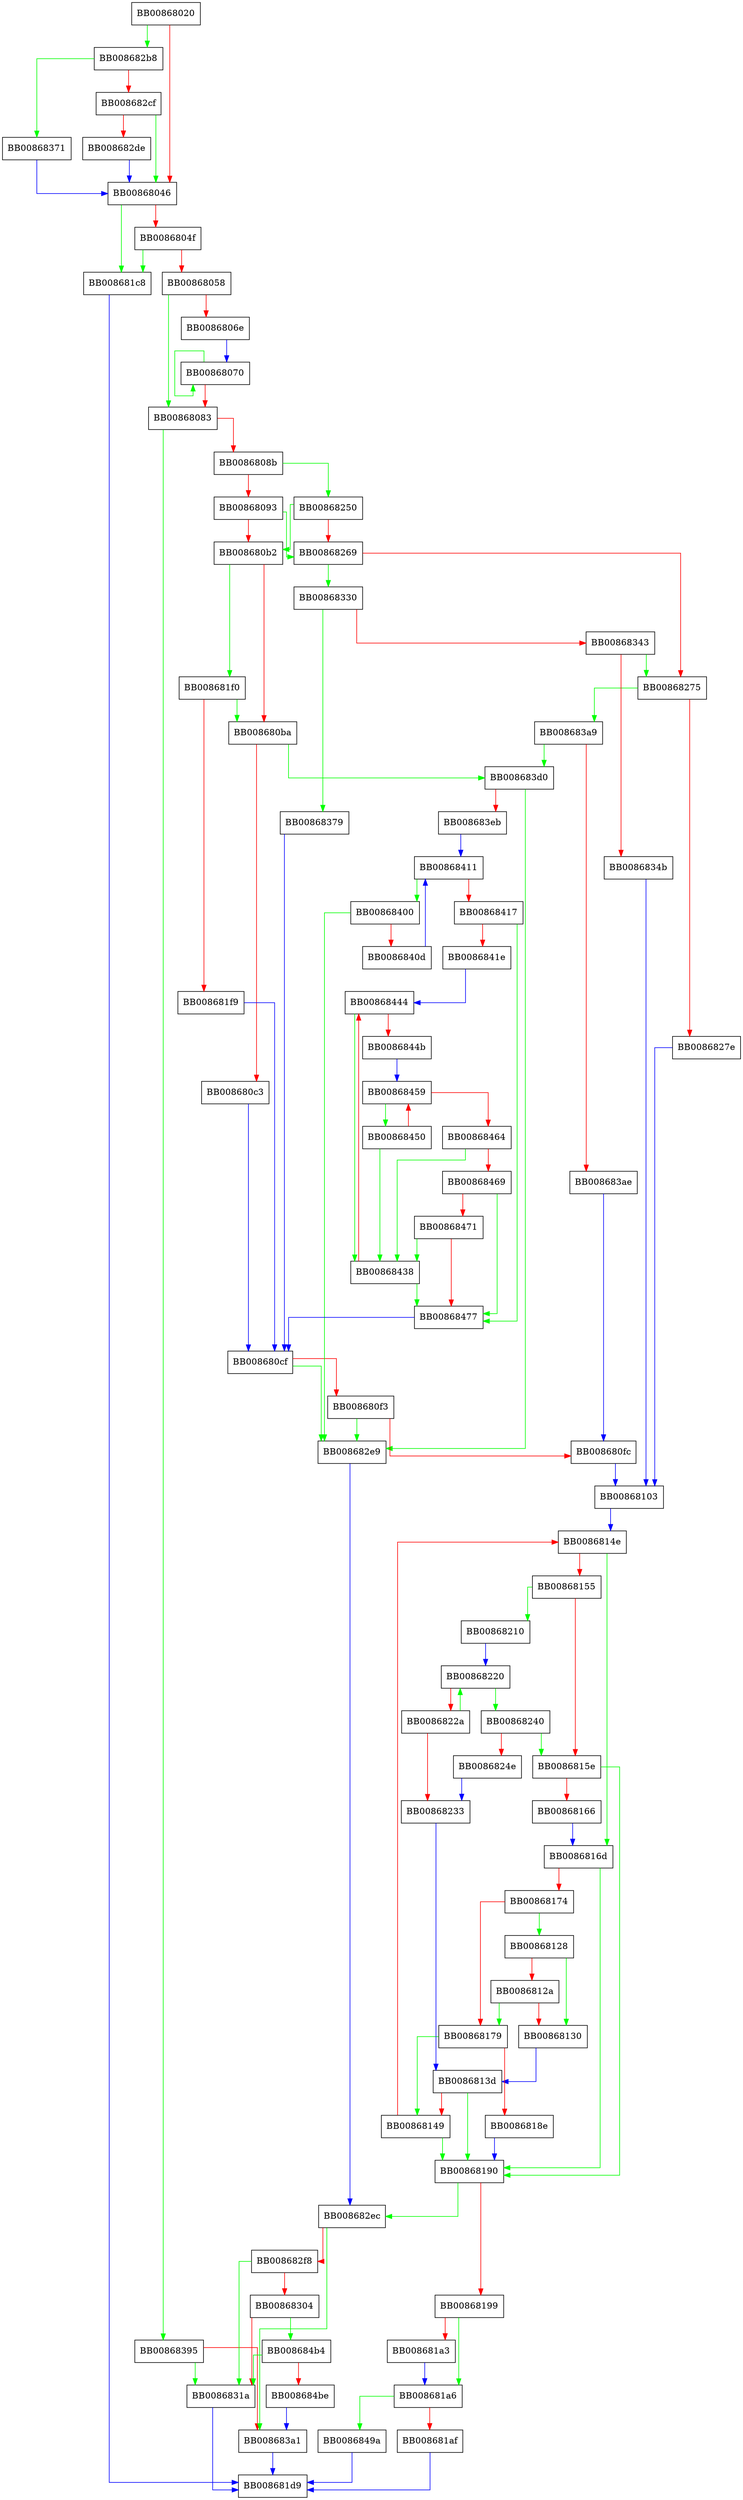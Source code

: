 digraph ____strtoull_l_internal {
  node [shape="box"];
  graph [splines=ortho];
  BB00868020 -> BB008682b8 [color="green"];
  BB00868020 -> BB00868046 [color="red"];
  BB00868046 -> BB008681c8 [color="green"];
  BB00868046 -> BB0086804f [color="red"];
  BB0086804f -> BB008681c8 [color="green"];
  BB0086804f -> BB00868058 [color="red"];
  BB00868058 -> BB00868083 [color="green"];
  BB00868058 -> BB0086806e [color="red"];
  BB0086806e -> BB00868070 [color="blue"];
  BB00868070 -> BB00868070 [color="green"];
  BB00868070 -> BB00868083 [color="red"];
  BB00868083 -> BB00868395 [color="green"];
  BB00868083 -> BB0086808b [color="red"];
  BB0086808b -> BB00868250 [color="green"];
  BB0086808b -> BB00868093 [color="red"];
  BB00868093 -> BB00868269 [color="green"];
  BB00868093 -> BB008680b2 [color="red"];
  BB008680b2 -> BB008681f0 [color="green"];
  BB008680b2 -> BB008680ba [color="red"];
  BB008680ba -> BB008683d0 [color="green"];
  BB008680ba -> BB008680c3 [color="red"];
  BB008680c3 -> BB008680cf [color="blue"];
  BB008680cf -> BB008682e9 [color="green"];
  BB008680cf -> BB008680f3 [color="red"];
  BB008680f3 -> BB008682e9 [color="green"];
  BB008680f3 -> BB008680fc [color="red"];
  BB008680fc -> BB00868103 [color="blue"];
  BB00868103 -> BB0086814e [color="blue"];
  BB00868128 -> BB00868130 [color="green"];
  BB00868128 -> BB0086812a [color="red"];
  BB0086812a -> BB00868179 [color="green"];
  BB0086812a -> BB00868130 [color="red"];
  BB00868130 -> BB0086813d [color="blue"];
  BB0086813d -> BB00868190 [color="green"];
  BB0086813d -> BB00868149 [color="red"];
  BB00868149 -> BB00868190 [color="green"];
  BB00868149 -> BB0086814e [color="red"];
  BB0086814e -> BB0086816d [color="green"];
  BB0086814e -> BB00868155 [color="red"];
  BB00868155 -> BB00868210 [color="green"];
  BB00868155 -> BB0086815e [color="red"];
  BB0086815e -> BB00868190 [color="green"];
  BB0086815e -> BB00868166 [color="red"];
  BB00868166 -> BB0086816d [color="blue"];
  BB0086816d -> BB00868190 [color="green"];
  BB0086816d -> BB00868174 [color="red"];
  BB00868174 -> BB00868128 [color="green"];
  BB00868174 -> BB00868179 [color="red"];
  BB00868179 -> BB00868149 [color="green"];
  BB00868179 -> BB0086818e [color="red"];
  BB0086818e -> BB00868190 [color="blue"];
  BB00868190 -> BB008682ec [color="green"];
  BB00868190 -> BB00868199 [color="red"];
  BB00868199 -> BB008681a6 [color="green"];
  BB00868199 -> BB008681a3 [color="red"];
  BB008681a3 -> BB008681a6 [color="blue"];
  BB008681a6 -> BB0086849a [color="green"];
  BB008681a6 -> BB008681af [color="red"];
  BB008681af -> BB008681d9 [color="blue"];
  BB008681c8 -> BB008681d9 [color="blue"];
  BB008681f0 -> BB008680ba [color="green"];
  BB008681f0 -> BB008681f9 [color="red"];
  BB008681f9 -> BB008680cf [color="blue"];
  BB00868210 -> BB00868220 [color="blue"];
  BB00868220 -> BB00868240 [color="green"];
  BB00868220 -> BB0086822a [color="red"];
  BB0086822a -> BB00868220 [color="green"];
  BB0086822a -> BB00868233 [color="red"];
  BB00868233 -> BB0086813d [color="blue"];
  BB00868240 -> BB0086815e [color="green"];
  BB00868240 -> BB0086824e [color="red"];
  BB0086824e -> BB00868233 [color="blue"];
  BB00868250 -> BB008680b2 [color="green"];
  BB00868250 -> BB00868269 [color="red"];
  BB00868269 -> BB00868330 [color="green"];
  BB00868269 -> BB00868275 [color="red"];
  BB00868275 -> BB008683a9 [color="green"];
  BB00868275 -> BB0086827e [color="red"];
  BB0086827e -> BB00868103 [color="blue"];
  BB008682b8 -> BB00868371 [color="green"];
  BB008682b8 -> BB008682cf [color="red"];
  BB008682cf -> BB00868046 [color="green"];
  BB008682cf -> BB008682de [color="red"];
  BB008682de -> BB00868046 [color="blue"];
  BB008682e9 -> BB008682ec [color="blue"];
  BB008682ec -> BB008683a1 [color="green"];
  BB008682ec -> BB008682f8 [color="red"];
  BB008682f8 -> BB0086831a [color="green"];
  BB008682f8 -> BB00868304 [color="red"];
  BB00868304 -> BB008684b4 [color="green"];
  BB00868304 -> BB0086831a [color="red"];
  BB0086831a -> BB008681d9 [color="blue"];
  BB00868330 -> BB00868379 [color="green"];
  BB00868330 -> BB00868343 [color="red"];
  BB00868343 -> BB00868275 [color="green"];
  BB00868343 -> BB0086834b [color="red"];
  BB0086834b -> BB00868103 [color="blue"];
  BB00868371 -> BB00868046 [color="blue"];
  BB00868379 -> BB008680cf [color="blue"];
  BB00868395 -> BB0086831a [color="green"];
  BB00868395 -> BB008683a1 [color="red"];
  BB008683a1 -> BB008681d9 [color="blue"];
  BB008683a9 -> BB008683d0 [color="green"];
  BB008683a9 -> BB008683ae [color="red"];
  BB008683ae -> BB008680fc [color="blue"];
  BB008683d0 -> BB008682e9 [color="green"];
  BB008683d0 -> BB008683eb [color="red"];
  BB008683eb -> BB00868411 [color="blue"];
  BB00868400 -> BB008682e9 [color="green"];
  BB00868400 -> BB0086840d [color="red"];
  BB0086840d -> BB00868411 [color="blue"];
  BB00868411 -> BB00868400 [color="green"];
  BB00868411 -> BB00868417 [color="red"];
  BB00868417 -> BB00868477 [color="green"];
  BB00868417 -> BB0086841e [color="red"];
  BB0086841e -> BB00868444 [color="blue"];
  BB00868438 -> BB00868477 [color="green"];
  BB00868438 -> BB00868444 [color="red"];
  BB00868444 -> BB00868438 [color="green"];
  BB00868444 -> BB0086844b [color="red"];
  BB0086844b -> BB00868459 [color="blue"];
  BB00868450 -> BB00868438 [color="green"];
  BB00868450 -> BB00868459 [color="red"];
  BB00868459 -> BB00868450 [color="green"];
  BB00868459 -> BB00868464 [color="red"];
  BB00868464 -> BB00868438 [color="green"];
  BB00868464 -> BB00868469 [color="red"];
  BB00868469 -> BB00868477 [color="green"];
  BB00868469 -> BB00868471 [color="red"];
  BB00868471 -> BB00868438 [color="green"];
  BB00868471 -> BB00868477 [color="red"];
  BB00868477 -> BB008680cf [color="blue"];
  BB0086849a -> BB008681d9 [color="blue"];
  BB008684b4 -> BB0086831a [color="green"];
  BB008684b4 -> BB008684be [color="red"];
  BB008684be -> BB008683a1 [color="blue"];
}